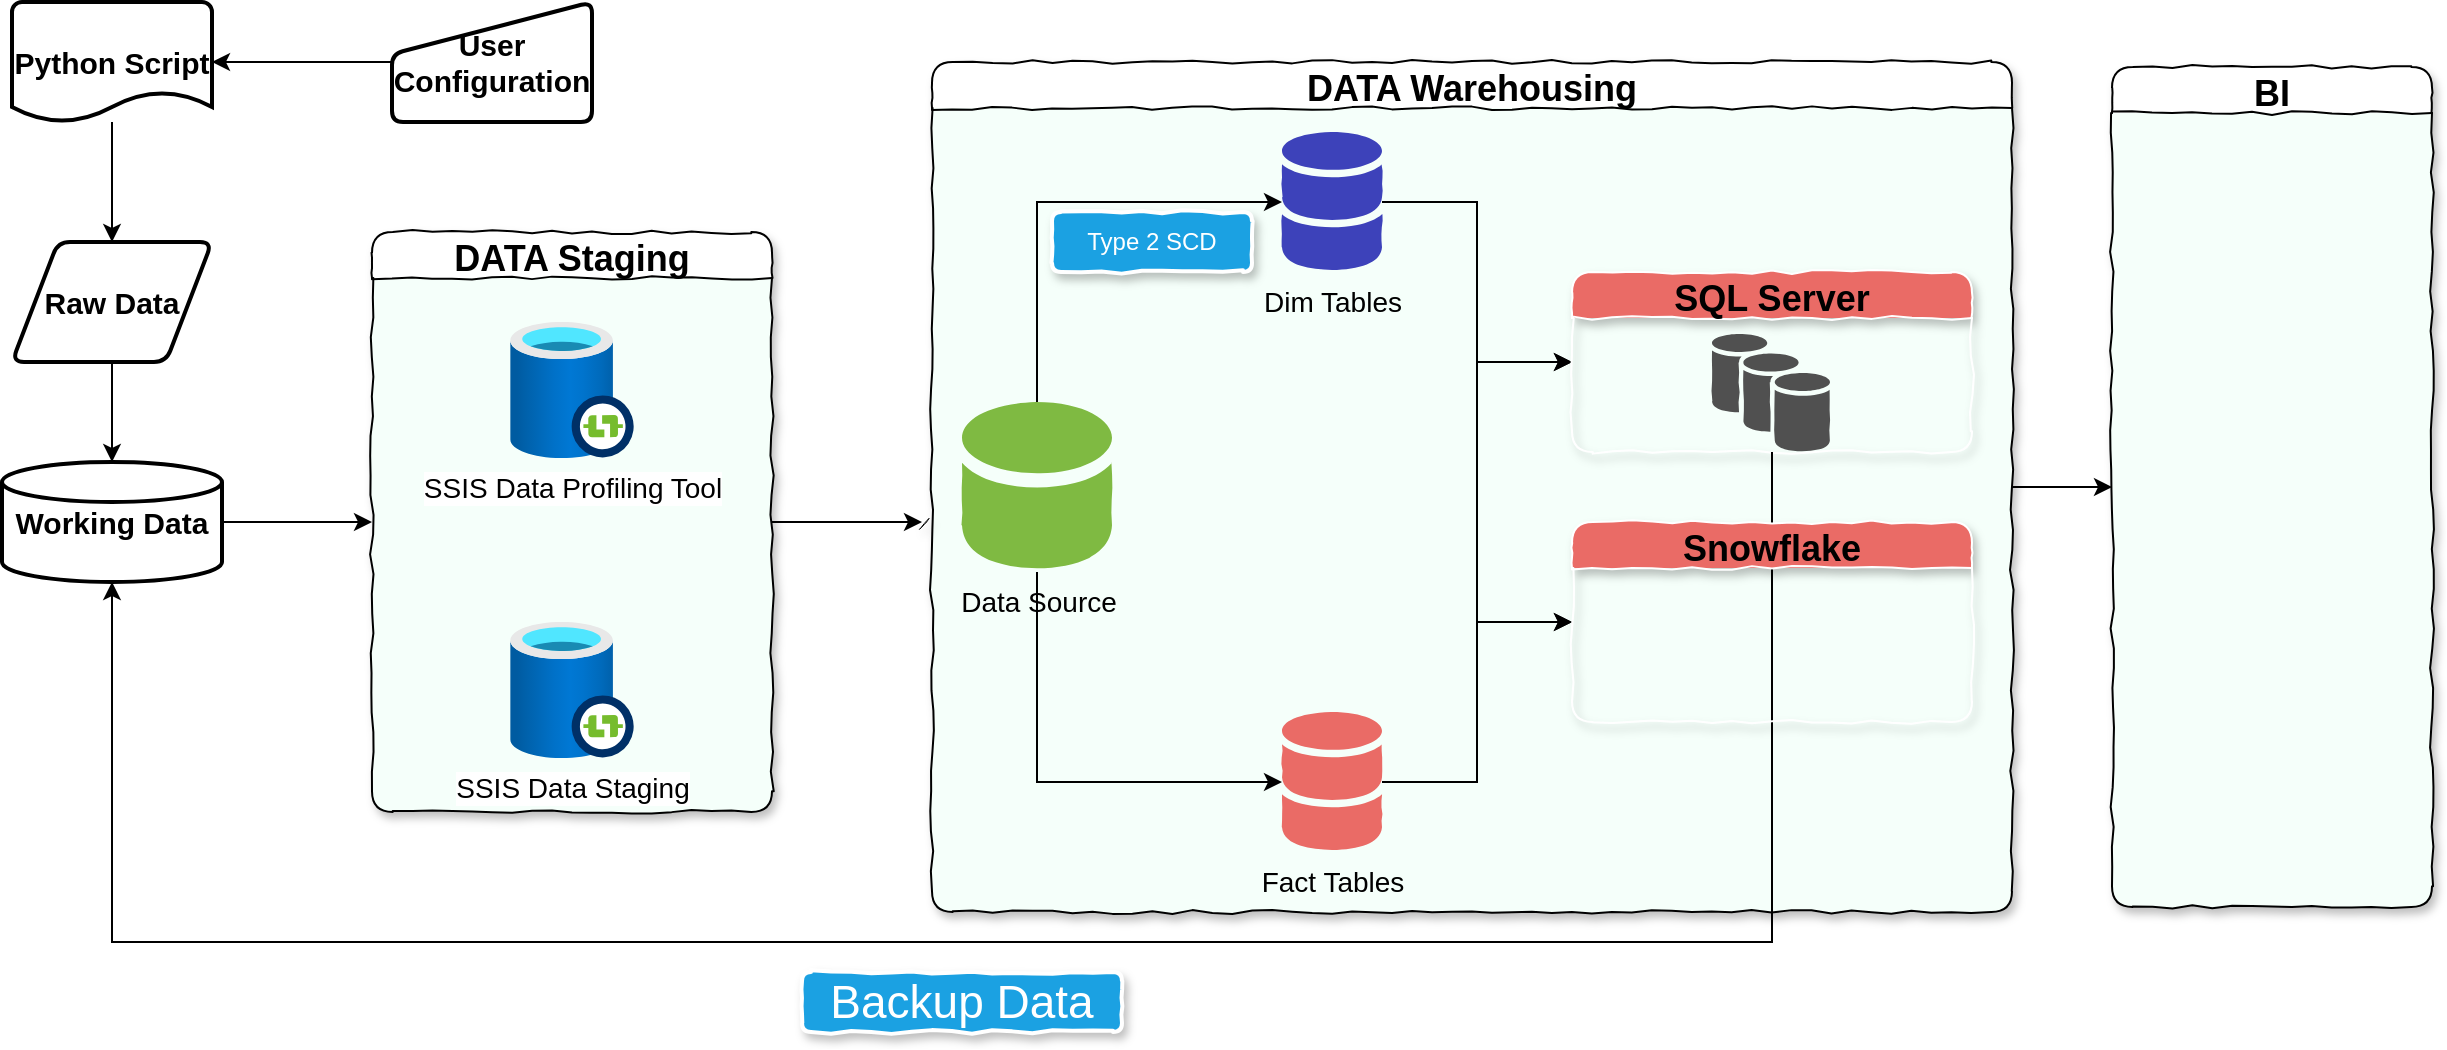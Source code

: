 <mxfile version="14.9.3" type="device" pages="2"><diagram id="kgpKYQtTHZ0yAKxKKP6v" name="Page-1"><mxGraphModel dx="2272" dy="762" grid="1" gridSize="10" guides="1" tooltips="1" connect="1" arrows="1" fold="1" page="1" pageScale="1" pageWidth="850" pageHeight="1100" math="0" shadow="0"><root><mxCell id="0"/><mxCell id="1" parent="0"/><mxCell id="uzv2ivPUkBclUeTCW3zs-11" value="" style="edgeStyle=orthogonalEdgeStyle;rounded=0;orthogonalLoop=1;jettySize=auto;html=1;" parent="1" source="uzv2ivPUkBclUeTCW3zs-1" target="uzv2ivPUkBclUeTCW3zs-5" edge="1"><mxGeometry relative="1" as="geometry"/></mxCell><mxCell id="uzv2ivPUkBclUeTCW3zs-1" value="Python Script" style="strokeWidth=2;html=1;shape=mxgraph.flowchart.document2;whiteSpace=wrap;size=0.25;fontSize=15;fontStyle=1" parent="1" vertex="1"><mxGeometry x="-50" y="50" width="100" height="60" as="geometry"/></mxCell><mxCell id="uzv2ivPUkBclUeTCW3zs-7" value="" style="edgeStyle=orthogonalEdgeStyle;rounded=0;orthogonalLoop=1;jettySize=auto;html=1;" parent="1" source="uzv2ivPUkBclUeTCW3zs-5" target="uzv2ivPUkBclUeTCW3zs-6" edge="1"><mxGeometry relative="1" as="geometry"/></mxCell><mxCell id="uzv2ivPUkBclUeTCW3zs-5" value="Raw Data" style="shape=parallelogram;html=1;strokeWidth=2;perimeter=parallelogramPerimeter;whiteSpace=wrap;rounded=1;arcSize=12;size=0.23;fontSize=15;fontStyle=1" parent="1" vertex="1"><mxGeometry x="-50" y="170" width="100" height="60" as="geometry"/></mxCell><mxCell id="uzv2ivPUkBclUeTCW3zs-13" value="" style="edgeStyle=orthogonalEdgeStyle;rounded=0;orthogonalLoop=1;jettySize=auto;html=1;" parent="1" source="uzv2ivPUkBclUeTCW3zs-6" edge="1"><mxGeometry relative="1" as="geometry"><mxPoint x="130" y="310" as="targetPoint"/></mxGeometry></mxCell><mxCell id="uzv2ivPUkBclUeTCW3zs-6" value="Working Data" style="strokeWidth=2;html=1;shape=mxgraph.flowchart.database;whiteSpace=wrap;fontSize=15;fontStyle=1" parent="1" vertex="1"><mxGeometry x="-55" y="280" width="110" height="60" as="geometry"/></mxCell><mxCell id="uzv2ivPUkBclUeTCW3zs-10" value="" style="edgeStyle=orthogonalEdgeStyle;rounded=0;orthogonalLoop=1;jettySize=auto;html=1;" parent="1" source="uzv2ivPUkBclUeTCW3zs-9" target="uzv2ivPUkBclUeTCW3zs-1" edge="1"><mxGeometry relative="1" as="geometry"/></mxCell><mxCell id="uzv2ivPUkBclUeTCW3zs-9" value="User Configuration" style="html=1;strokeWidth=2;shape=manualInput;whiteSpace=wrap;rounded=1;size=26;arcSize=11;fontSize=15;fontStyle=1" parent="1" vertex="1"><mxGeometry x="140" y="50" width="100" height="60" as="geometry"/></mxCell><mxCell id="uzv2ivPUkBclUeTCW3zs-23" value="" style="edgeStyle=orthogonalEdgeStyle;rounded=0;orthogonalLoop=1;jettySize=auto;html=1;" parent="1" source="uzv2ivPUkBclUeTCW3zs-14" target="uzv2ivPUkBclUeTCW3zs-22" edge="1"><mxGeometry relative="1" as="geometry"/></mxCell><mxCell id="uzv2ivPUkBclUeTCW3zs-14" value="DATA Staging" style="swimlane;swimlaneFillColor=#F5FFFA;rounded=1;shadow=1;sketch=1;sketchStyle=comic;fontSize=18;" parent="1" vertex="1"><mxGeometry x="130" y="165" width="200" height="290" as="geometry"/></mxCell><mxCell id="uzv2ivPUkBclUeTCW3zs-15" value="SSIS Data Staging" style="aspect=fixed;html=1;points=[];align=center;image;fontSize=14;image=img/lib/azure2/databases/SSIS_Lift_And_Shift_IR.svg;" parent="uzv2ivPUkBclUeTCW3zs-14" vertex="1"><mxGeometry x="69" y="195" width="62" height="68" as="geometry"/></mxCell><mxCell id="uzv2ivPUkBclUeTCW3zs-16" value="SSIS Data Profiling Tool" style="aspect=fixed;html=1;points=[];align=center;image;fontSize=14;image=img/lib/azure2/databases/SSIS_Lift_And_Shift_IR.svg;" parent="uzv2ivPUkBclUeTCW3zs-14" vertex="1"><mxGeometry x="69" y="45" width="62" height="68" as="geometry"/></mxCell><mxCell id="b4H6BDTWRWyhvLrXO6Qf-3" style="edgeStyle=orthogonalEdgeStyle;rounded=0;orthogonalLoop=1;jettySize=auto;html=1;entryX=0;entryY=0.5;entryDx=0;entryDy=0;fontSize=14;fontColor=#000000;" edge="1" parent="1" source="uzv2ivPUkBclUeTCW3zs-17" target="x8aEnTMYJ4ggKL70ihcM-21"><mxGeometry relative="1" as="geometry"/></mxCell><mxCell id="uzv2ivPUkBclUeTCW3zs-17" value="DATA Warehousing" style="swimlane;swimlaneFillColor=#F5FFFA;rounded=1;shadow=1;sketch=1;sketchStyle=comic;fontSize=18;" parent="1" vertex="1"><mxGeometry x="410" y="80" width="540" height="425" as="geometry"/></mxCell><mxCell id="WlsMBqn2gcag-HPkVGk7-3" style="edgeStyle=orthogonalEdgeStyle;rounded=0;orthogonalLoop=1;jettySize=auto;html=1;entryX=0;entryY=0.5;entryDx=0;entryDy=0;fontColor=#000000;" parent="uzv2ivPUkBclUeTCW3zs-17" source="uzv2ivPUkBclUeTCW3zs-24" target="WlsMBqn2gcag-HPkVGk7-1" edge="1"><mxGeometry relative="1" as="geometry"/></mxCell><mxCell id="uzv2ivPUkBclUeTCW3zs-24" value="Dim Tables" style="shadow=0;dashed=0;html=1;strokeColor=none;labelPosition=center;verticalLabelPosition=bottom;verticalAlign=top;outlineConnect=0;align=center;shape=mxgraph.office.databases.database_mini_2;rounded=1;sketch=1;sketchStyle=comic;fillColor=#3D42BA;fontSize=14;" parent="uzv2ivPUkBclUeTCW3zs-17" vertex="1"><mxGeometry x="175" y="35" width="50" height="70" as="geometry"/></mxCell><mxCell id="uzv2ivPUkBclUeTCW3zs-33" style="edgeStyle=orthogonalEdgeStyle;rounded=0;orthogonalLoop=1;jettySize=auto;html=1;fontColor=#FFFFFF;" parent="uzv2ivPUkBclUeTCW3zs-17" source="uzv2ivPUkBclUeTCW3zs-27" target="uzv2ivPUkBclUeTCW3zs-32" edge="1"><mxGeometry relative="1" as="geometry"><Array as="points"><mxPoint x="53" y="360"/></Array></mxGeometry></mxCell><mxCell id="uzv2ivPUkBclUeTCW3zs-34" style="edgeStyle=orthogonalEdgeStyle;rounded=0;orthogonalLoop=1;jettySize=auto;html=1;fontColor=#000000;" parent="uzv2ivPUkBclUeTCW3zs-17" source="uzv2ivPUkBclUeTCW3zs-27" target="uzv2ivPUkBclUeTCW3zs-24" edge="1"><mxGeometry relative="1" as="geometry"><Array as="points"><mxPoint x="53" y="205"/></Array></mxGeometry></mxCell><mxCell id="uzv2ivPUkBclUeTCW3zs-27" value="Data Source" style="shadow=0;dashed=0;html=1;strokeColor=none;labelPosition=center;verticalLabelPosition=bottom;verticalAlign=top;outlineConnect=0;align=center;shape=mxgraph.office.databases.database_mini_1;fillColor=#7FBA42;rounded=1;sketch=1;sketchStyle=comic;fontSize=14;" parent="uzv2ivPUkBclUeTCW3zs-17" vertex="1"><mxGeometry x="15" y="170" width="75" height="85" as="geometry"/></mxCell><mxCell id="uzv2ivPUkBclUeTCW3zs-31" value="Type 2 SCD" style="rounded=1;whiteSpace=wrap;html=1;strokeWidth=2;fillWeight=4;hachureGap=8;hachureAngle=45;fillColor=#1ba1e2;sketch=1;shadow=1;sketchStyle=comic;strokeColor=#FFFFFF;fontColor=#FFFFFF;" parent="uzv2ivPUkBclUeTCW3zs-17" vertex="1"><mxGeometry x="60" y="75" width="100" height="30" as="geometry"/></mxCell><mxCell id="WlsMBqn2gcag-HPkVGk7-4" style="edgeStyle=orthogonalEdgeStyle;rounded=0;orthogonalLoop=1;jettySize=auto;html=1;entryX=0;entryY=0.5;entryDx=0;entryDy=0;fontColor=#000000;" parent="uzv2ivPUkBclUeTCW3zs-17" source="uzv2ivPUkBclUeTCW3zs-32" target="WlsMBqn2gcag-HPkVGk7-1" edge="1"><mxGeometry relative="1" as="geometry"/></mxCell><mxCell id="uzv2ivPUkBclUeTCW3zs-32" value="Fact Tables" style="shadow=0;dashed=0;html=1;strokeColor=none;labelPosition=center;verticalLabelPosition=bottom;verticalAlign=top;outlineConnect=0;align=center;shape=mxgraph.office.databases.database_mini_2;rounded=1;sketch=1;sketchStyle=comic;fillColor=#EA6B66;fontSize=14;" parent="uzv2ivPUkBclUeTCW3zs-17" vertex="1"><mxGeometry x="175" y="325" width="50" height="70" as="geometry"/></mxCell><mxCell id="WlsMBqn2gcag-HPkVGk7-1" value="SQL Server" style="swimlane;rounded=1;shadow=1;sketch=1;sketchStyle=comic;fontColor=#000000;strokeColor=#FFFFFF;fillColor=#EA6B66;fontSize=18;" parent="uzv2ivPUkBclUeTCW3zs-17" vertex="1"><mxGeometry x="320" y="105" width="200" height="90" as="geometry"/></mxCell><mxCell id="WlsMBqn2gcag-HPkVGk7-2" value="" style="shadow=0;dashed=0;html=1;strokeColor=none;fillColor=#505050;labelPosition=center;verticalLabelPosition=bottom;verticalAlign=top;outlineConnect=0;align=center;shape=mxgraph.office.databases.database_availability_group;rounded=1;sketch=1;sketchStyle=comic;fontColor=#000000;" parent="WlsMBqn2gcag-HPkVGk7-1" vertex="1"><mxGeometry x="70" y="31" width="59" height="59" as="geometry"/></mxCell><mxCell id="x8aEnTMYJ4ggKL70ihcM-3" value="" style="shape=image;html=1;verticalAlign=top;verticalLabelPosition=bottom;labelBackgroundColor=#ffffff;imageAspect=0;aspect=fixed;image=https://cdn2.iconfinder.com/data/icons/free-color-outline-christmas/24/christmas-snow-snowflake-weather-winter-128.png;rounded=1;shadow=1;sketch=1;sketchStyle=comic;fontSize=18;fontColor=#000000;strokeColor=#FFFFFF;fillColor=#EA6B66;" parent="uzv2ivPUkBclUeTCW3zs-17" vertex="1"><mxGeometry x="388.5" y="262" width="63" height="63" as="geometry"/></mxCell><mxCell id="uzv2ivPUkBclUeTCW3zs-22" value="" style="shape=waypoint;sketch=1;size=6;pointerEvents=1;points=[];fillColor=#ffffff;resizable=0;rotatable=0;perimeter=centerPerimeter;snapToPoint=1;rounded=1;shadow=1;fontStyle=1;swimlaneFillColor=#F5FFFA;startSize=23;" parent="1" vertex="1"><mxGeometry x="385" y="290" width="40" height="40" as="geometry"/></mxCell><mxCell id="WlsMBqn2gcag-HPkVGk7-7" value="Backup Data" style="rounded=1;whiteSpace=wrap;html=1;strokeWidth=2;fillWeight=4;hachureGap=8;hachureAngle=45;fillColor=#1ba1e2;sketch=1;shadow=1;sketchStyle=comic;strokeColor=#FFFFFF;fontColor=#FFFFFF;fontSize=23;" parent="1" vertex="1"><mxGeometry x="345" y="535" width="160" height="30" as="geometry"/></mxCell><mxCell id="x8aEnTMYJ4ggKL70ihcM-4" style="edgeStyle=orthogonalEdgeStyle;rounded=0;orthogonalLoop=1;jettySize=auto;html=1;entryX=0;entryY=0.5;entryDx=0;entryDy=0;fontSize=18;fontColor=#000000;" parent="1" source="uzv2ivPUkBclUeTCW3zs-32" target="x8aEnTMYJ4ggKL70ihcM-2" edge="1"><mxGeometry relative="1" as="geometry"/></mxCell><mxCell id="x8aEnTMYJ4ggKL70ihcM-5" style="edgeStyle=orthogonalEdgeStyle;rounded=0;orthogonalLoop=1;jettySize=auto;html=1;entryX=0;entryY=0.5;entryDx=0;entryDy=0;fontSize=18;fontColor=#000000;" parent="1" source="uzv2ivPUkBclUeTCW3zs-24" target="x8aEnTMYJ4ggKL70ihcM-2" edge="1"><mxGeometry relative="1" as="geometry"/></mxCell><mxCell id="x8aEnTMYJ4ggKL70ihcM-6" style="edgeStyle=orthogonalEdgeStyle;rounded=0;orthogonalLoop=1;jettySize=auto;html=1;entryX=0.5;entryY=1;entryDx=0;entryDy=0;entryPerimeter=0;fontSize=18;fontColor=#000000;" parent="1" source="WlsMBqn2gcag-HPkVGk7-1" target="uzv2ivPUkBclUeTCW3zs-6" edge="1"><mxGeometry relative="1" as="geometry"><Array as="points"><mxPoint x="830" y="520"/><mxPoint y="520"/></Array></mxGeometry></mxCell><mxCell id="x8aEnTMYJ4ggKL70ihcM-2" value="Snowflake" style="swimlane;rounded=1;shadow=1;sketch=1;sketchStyle=comic;fontSize=18;fontColor=#000000;strokeColor=#FFFFFF;fillColor=#EA6B66;" parent="1" vertex="1"><mxGeometry x="730" y="310" width="200" height="100" as="geometry"/></mxCell><mxCell id="x8aEnTMYJ4ggKL70ihcM-21" value="BI" style="swimlane;swimlaneFillColor=#F5FFFA;rounded=1;shadow=1;sketch=1;sketchStyle=comic;fontSize=18;" parent="1" vertex="1"><mxGeometry x="1000" y="82.5" width="160" height="420" as="geometry"/></mxCell><mxCell id="b4H6BDTWRWyhvLrXO6Qf-1" value="" style="shape=image;verticalLabelPosition=bottom;labelBackgroundColor=#ffffff;verticalAlign=top;aspect=fixed;imageAspect=0;image=https://sereviso.com/wp-content/uploads/2018/06/power-bi-1.jpg;" vertex="1" parent="x8aEnTMYJ4ggKL70ihcM-21"><mxGeometry x="26.61" y="117.5" width="106.79" height="46" as="geometry"/></mxCell><mxCell id="b4H6BDTWRWyhvLrXO6Qf-2" value="" style="shape=image;verticalLabelPosition=bottom;labelBackgroundColor=#ffffff;verticalAlign=top;aspect=fixed;imageAspect=0;image=https://images.squarespace-cdn.com/content/v1/5dabbab8b6c1842bf803ac3c/1603849332264-DI52L7YIL0VXX3YOS6BF/power_bi_service.png;" vertex="1" parent="x8aEnTMYJ4ggKL70ihcM-21"><mxGeometry x="29.31" y="287.5" width="101.38" height="59" as="geometry"/></mxCell></root></mxGraphModel></diagram><diagram id="1HZ9CG900YXCsGHsP7gn" name="Page-2"><mxGraphModel dx="1422" dy="762" grid="1" gridSize="10" guides="1" tooltips="1" connect="1" arrows="1" fold="1" page="1" pageScale="1" pageWidth="827" pageHeight="1169" math="0" shadow="0"><root><mxCell id="l3gKXlvMFF1uMDkSRHEN-0"/><mxCell id="l3gKXlvMFF1uMDkSRHEN-1" parent="l3gKXlvMFF1uMDkSRHEN-0"/></root></mxGraphModel></diagram></mxfile>